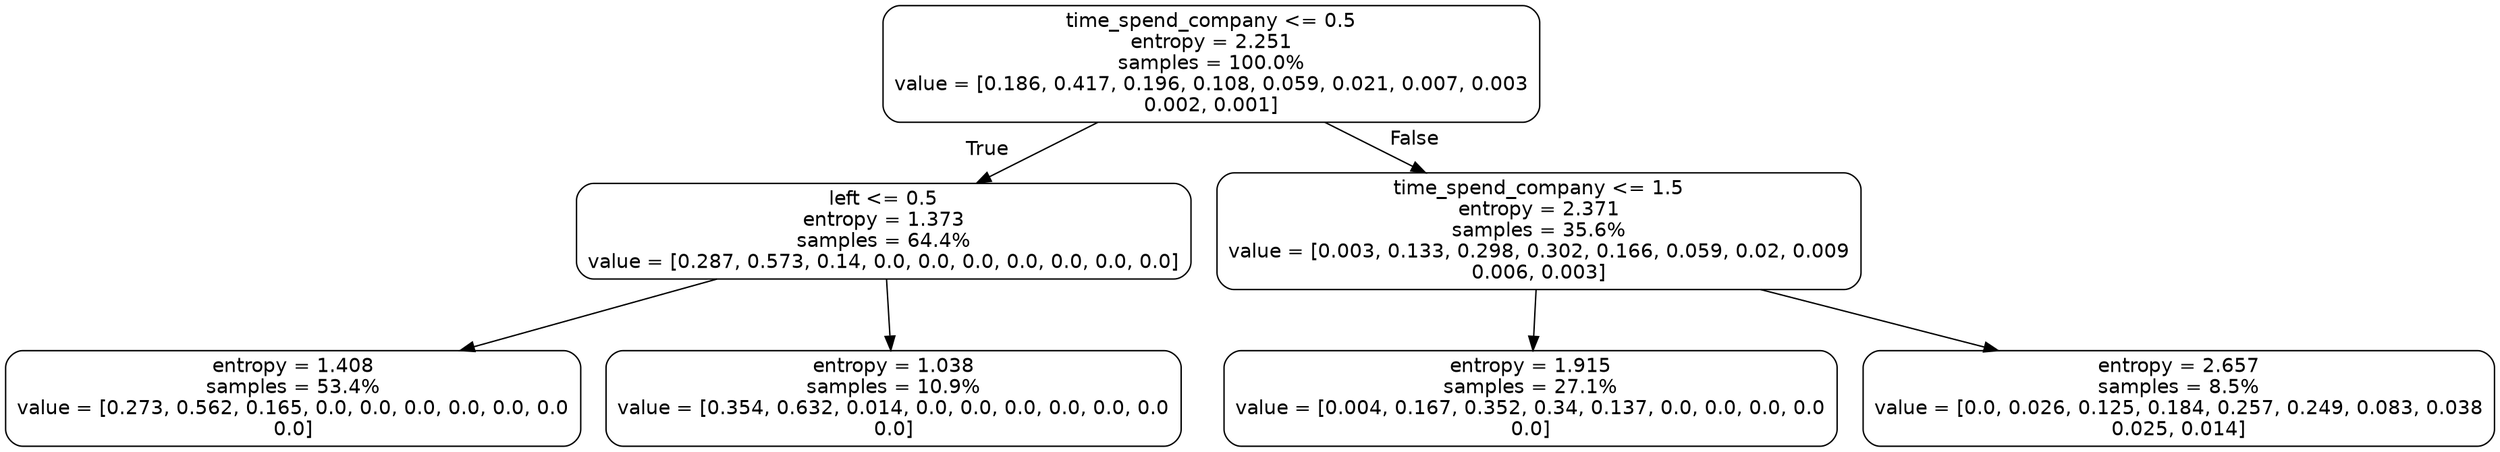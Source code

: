 digraph Tree {
node [shape=box, style="rounded", color="black", fontname=helvetica] ;
graph [ranksep=equally, splines=polyline] ;
edge [fontname=helvetica] ;
0 [label="time_spend_company <= 0.5\nentropy = 2.251\nsamples = 100.0%\nvalue = [0.186, 0.417, 0.196, 0.108, 0.059, 0.021, 0.007, 0.003\n0.002, 0.001]"] ;
1 [label="left <= 0.5\nentropy = 1.373\nsamples = 64.4%\nvalue = [0.287, 0.573, 0.14, 0.0, 0.0, 0.0, 0.0, 0.0, 0.0, 0.0]"] ;
0 -> 1 [labeldistance=2.5, labelangle=45, headlabel="True"] ;
2 [label="entropy = 1.408\nsamples = 53.4%\nvalue = [0.273, 0.562, 0.165, 0.0, 0.0, 0.0, 0.0, 0.0, 0.0\n0.0]"] ;
1 -> 2 ;
3 [label="entropy = 1.038\nsamples = 10.9%\nvalue = [0.354, 0.632, 0.014, 0.0, 0.0, 0.0, 0.0, 0.0, 0.0\n0.0]"] ;
1 -> 3 ;
4 [label="time_spend_company <= 1.5\nentropy = 2.371\nsamples = 35.6%\nvalue = [0.003, 0.133, 0.298, 0.302, 0.166, 0.059, 0.02, 0.009\n0.006, 0.003]"] ;
0 -> 4 [labeldistance=2.5, labelangle=-45, headlabel="False"] ;
5 [label="entropy = 1.915\nsamples = 27.1%\nvalue = [0.004, 0.167, 0.352, 0.34, 0.137, 0.0, 0.0, 0.0, 0.0\n0.0]"] ;
4 -> 5 ;
6 [label="entropy = 2.657\nsamples = 8.5%\nvalue = [0.0, 0.026, 0.125, 0.184, 0.257, 0.249, 0.083, 0.038\n0.025, 0.014]"] ;
4 -> 6 ;
{rank=same ; 0} ;
{rank=same ; 1; 4} ;
{rank=same ; 2; 3; 5; 6} ;
}
